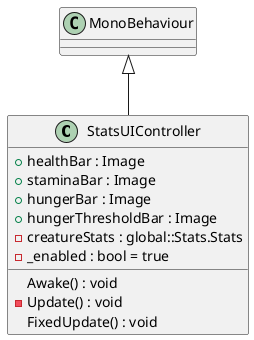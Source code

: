 @startuml
class StatsUIController {
    + healthBar : Image
    + staminaBar : Image
    + hungerBar : Image
    + hungerThresholdBar : Image
    - creatureStats : global::Stats.Stats
    - _enabled : bool = true
    Awake() : void
    - Update() : void
    FixedUpdate() : void
}
MonoBehaviour <|-- StatsUIController
@enduml
